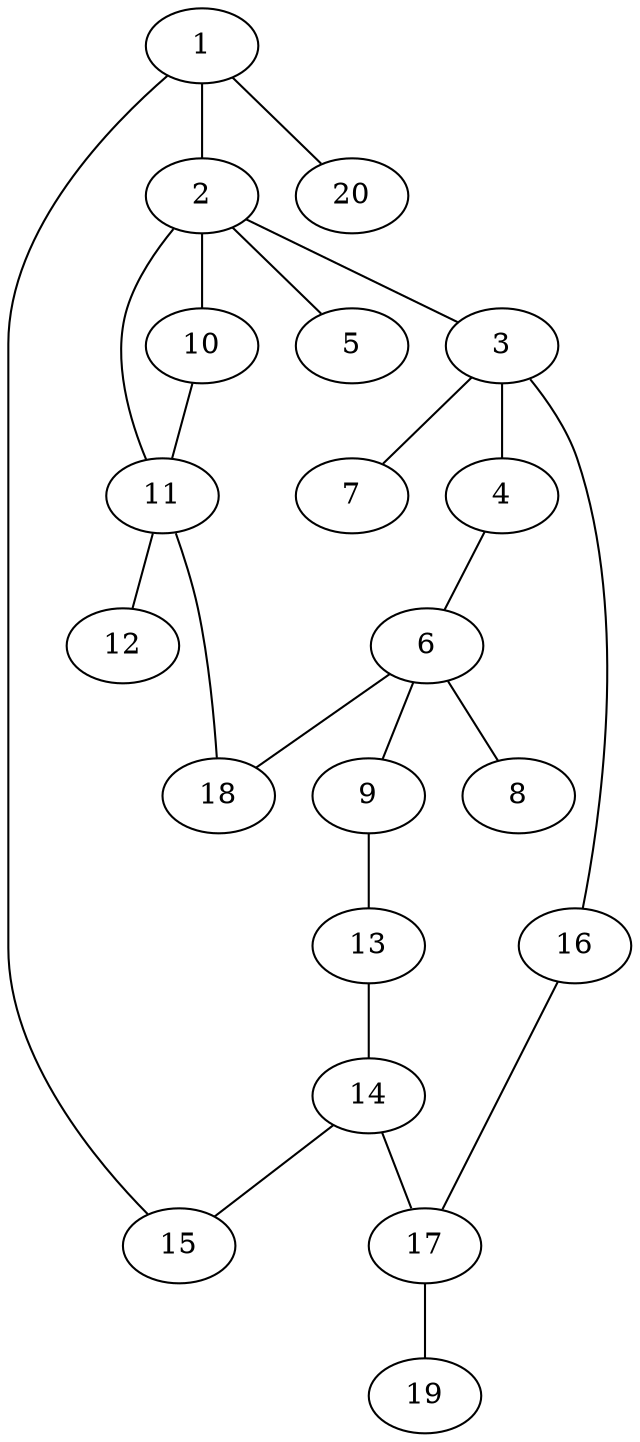 graph graphname {1--2
1--15
1--20
2--3
2--5
2--10
2--11
3--4
3--7
3--16
4--6
6--8
6--9
6--18
9--13
10--11
11--12
11--18
13--14
14--15
14--17
16--17
17--19
}